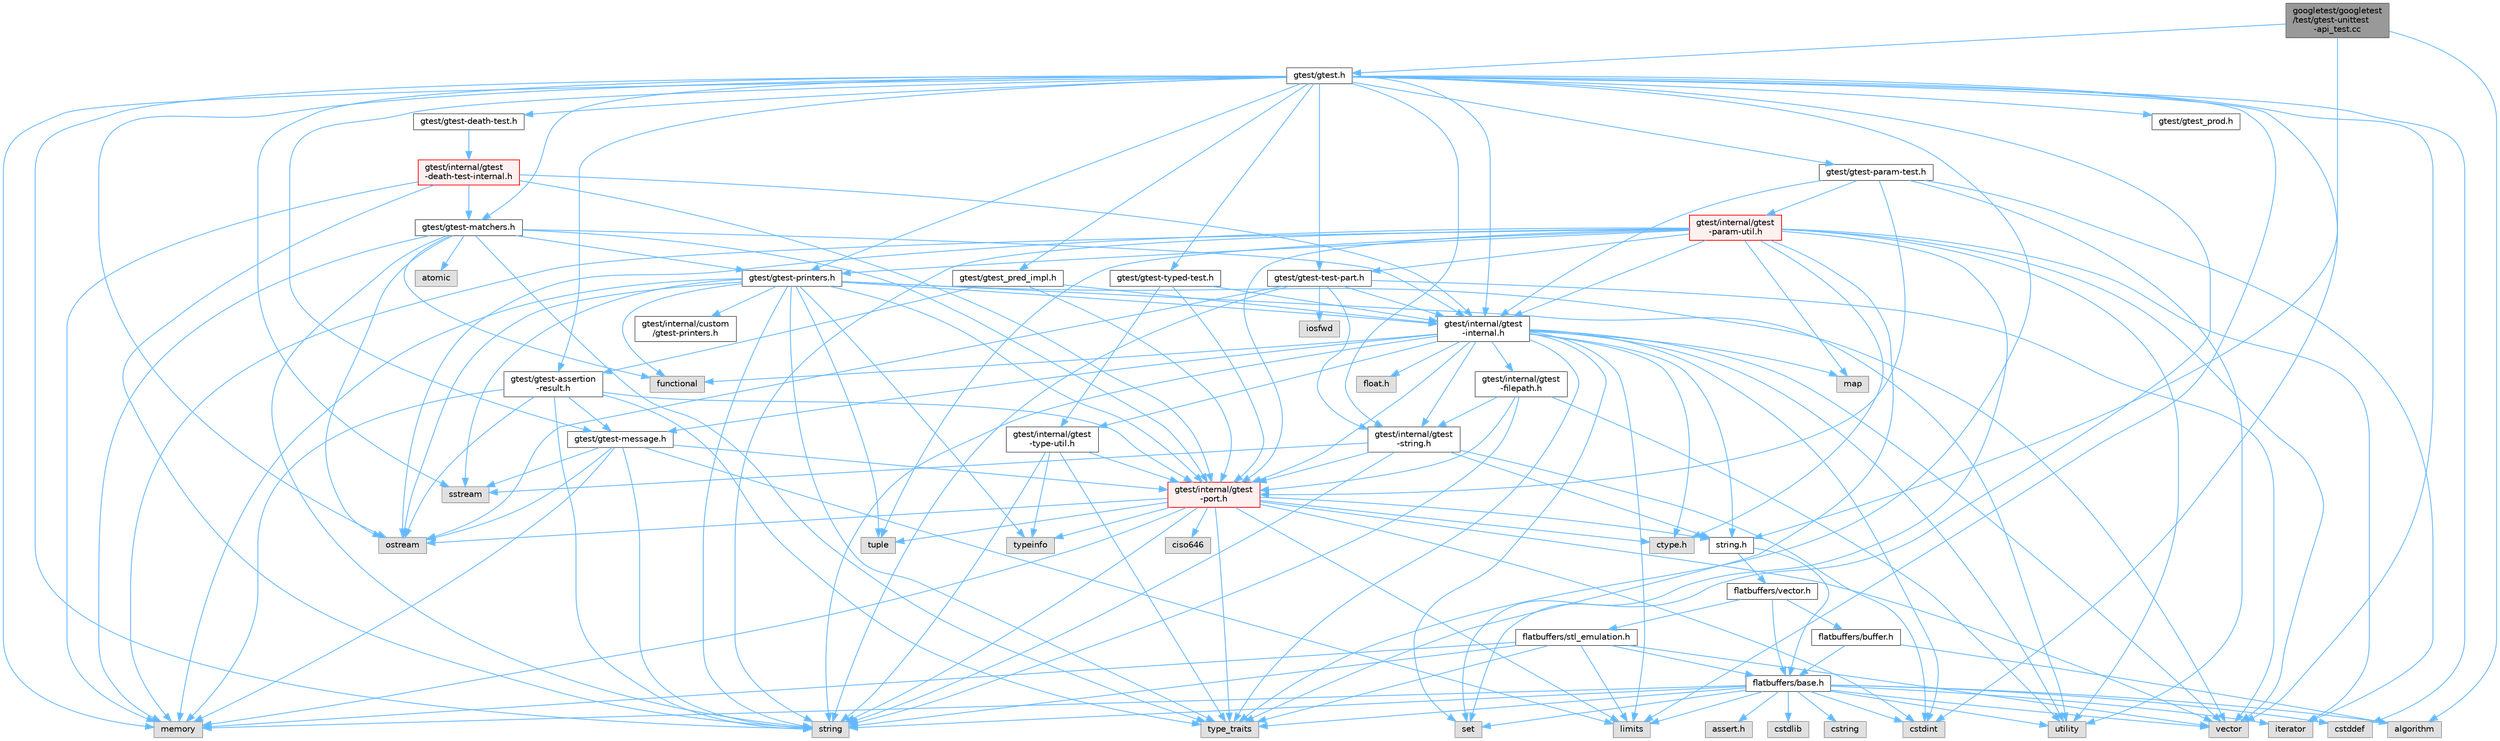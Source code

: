 digraph "googletest/googletest/test/gtest-unittest-api_test.cc"
{
 // LATEX_PDF_SIZE
  bgcolor="transparent";
  edge [fontname=Helvetica,fontsize=10,labelfontname=Helvetica,labelfontsize=10];
  node [fontname=Helvetica,fontsize=10,shape=box,height=0.2,width=0.4];
  Node1 [id="Node000001",label="googletest/googletest\l/test/gtest-unittest\l-api_test.cc",height=0.2,width=0.4,color="gray40", fillcolor="grey60", style="filled", fontcolor="black",tooltip=" "];
  Node1 -> Node2 [id="edge1_Node000001_Node000002",color="steelblue1",style="solid",tooltip=" "];
  Node2 [id="Node000002",label="string.h",height=0.2,width=0.4,color="grey40", fillcolor="white", style="filled",URL="$string_8h.html",tooltip=" "];
  Node2 -> Node3 [id="edge2_Node000002_Node000003",color="steelblue1",style="solid",tooltip=" "];
  Node3 [id="Node000003",label="flatbuffers/base.h",height=0.2,width=0.4,color="grey40", fillcolor="white", style="filled",URL="$base_8h.html",tooltip=" "];
  Node3 -> Node4 [id="edge3_Node000003_Node000004",color="steelblue1",style="solid",tooltip=" "];
  Node4 [id="Node000004",label="assert.h",height=0.2,width=0.4,color="grey60", fillcolor="#E0E0E0", style="filled",tooltip=" "];
  Node3 -> Node5 [id="edge4_Node000003_Node000005",color="steelblue1",style="solid",tooltip=" "];
  Node5 [id="Node000005",label="cstdint",height=0.2,width=0.4,color="grey60", fillcolor="#E0E0E0", style="filled",tooltip=" "];
  Node3 -> Node6 [id="edge5_Node000003_Node000006",color="steelblue1",style="solid",tooltip=" "];
  Node6 [id="Node000006",label="cstddef",height=0.2,width=0.4,color="grey60", fillcolor="#E0E0E0", style="filled",tooltip=" "];
  Node3 -> Node7 [id="edge6_Node000003_Node000007",color="steelblue1",style="solid",tooltip=" "];
  Node7 [id="Node000007",label="cstdlib",height=0.2,width=0.4,color="grey60", fillcolor="#E0E0E0", style="filled",tooltip=" "];
  Node3 -> Node8 [id="edge7_Node000003_Node000008",color="steelblue1",style="solid",tooltip=" "];
  Node8 [id="Node000008",label="cstring",height=0.2,width=0.4,color="grey60", fillcolor="#E0E0E0", style="filled",tooltip=" "];
  Node3 -> Node9 [id="edge8_Node000003_Node000009",color="steelblue1",style="solid",tooltip=" "];
  Node9 [id="Node000009",label="utility",height=0.2,width=0.4,color="grey60", fillcolor="#E0E0E0", style="filled",tooltip=" "];
  Node3 -> Node10 [id="edge9_Node000003_Node000010",color="steelblue1",style="solid",tooltip=" "];
  Node10 [id="Node000010",label="string",height=0.2,width=0.4,color="grey60", fillcolor="#E0E0E0", style="filled",tooltip=" "];
  Node3 -> Node11 [id="edge10_Node000003_Node000011",color="steelblue1",style="solid",tooltip=" "];
  Node11 [id="Node000011",label="type_traits",height=0.2,width=0.4,color="grey60", fillcolor="#E0E0E0", style="filled",tooltip=" "];
  Node3 -> Node12 [id="edge11_Node000003_Node000012",color="steelblue1",style="solid",tooltip=" "];
  Node12 [id="Node000012",label="vector",height=0.2,width=0.4,color="grey60", fillcolor="#E0E0E0", style="filled",tooltip=" "];
  Node3 -> Node13 [id="edge12_Node000003_Node000013",color="steelblue1",style="solid",tooltip=" "];
  Node13 [id="Node000013",label="set",height=0.2,width=0.4,color="grey60", fillcolor="#E0E0E0", style="filled",tooltip=" "];
  Node3 -> Node14 [id="edge13_Node000003_Node000014",color="steelblue1",style="solid",tooltip=" "];
  Node14 [id="Node000014",label="algorithm",height=0.2,width=0.4,color="grey60", fillcolor="#E0E0E0", style="filled",tooltip=" "];
  Node3 -> Node15 [id="edge14_Node000003_Node000015",color="steelblue1",style="solid",tooltip=" "];
  Node15 [id="Node000015",label="limits",height=0.2,width=0.4,color="grey60", fillcolor="#E0E0E0", style="filled",tooltip=" "];
  Node3 -> Node16 [id="edge15_Node000003_Node000016",color="steelblue1",style="solid",tooltip=" "];
  Node16 [id="Node000016",label="iterator",height=0.2,width=0.4,color="grey60", fillcolor="#E0E0E0", style="filled",tooltip=" "];
  Node3 -> Node17 [id="edge16_Node000003_Node000017",color="steelblue1",style="solid",tooltip=" "];
  Node17 [id="Node000017",label="memory",height=0.2,width=0.4,color="grey60", fillcolor="#E0E0E0", style="filled",tooltip=" "];
  Node2 -> Node18 [id="edge17_Node000002_Node000018",color="steelblue1",style="solid",tooltip=" "];
  Node18 [id="Node000018",label="flatbuffers/vector.h",height=0.2,width=0.4,color="grey40", fillcolor="white", style="filled",URL="$vector_8h.html",tooltip=" "];
  Node18 -> Node3 [id="edge18_Node000018_Node000003",color="steelblue1",style="solid",tooltip=" "];
  Node18 -> Node19 [id="edge19_Node000018_Node000019",color="steelblue1",style="solid",tooltip=" "];
  Node19 [id="Node000019",label="flatbuffers/buffer.h",height=0.2,width=0.4,color="grey40", fillcolor="white", style="filled",URL="$buffer_8h.html",tooltip=" "];
  Node19 -> Node14 [id="edge20_Node000019_Node000014",color="steelblue1",style="solid",tooltip=" "];
  Node19 -> Node3 [id="edge21_Node000019_Node000003",color="steelblue1",style="solid",tooltip=" "];
  Node18 -> Node20 [id="edge22_Node000018_Node000020",color="steelblue1",style="solid",tooltip=" "];
  Node20 [id="Node000020",label="flatbuffers/stl_emulation.h",height=0.2,width=0.4,color="grey40", fillcolor="white", style="filled",URL="$stl__emulation_8h.html",tooltip=" "];
  Node20 -> Node3 [id="edge23_Node000020_Node000003",color="steelblue1",style="solid",tooltip=" "];
  Node20 -> Node10 [id="edge24_Node000020_Node000010",color="steelblue1",style="solid",tooltip=" "];
  Node20 -> Node11 [id="edge25_Node000020_Node000011",color="steelblue1",style="solid",tooltip=" "];
  Node20 -> Node12 [id="edge26_Node000020_Node000012",color="steelblue1",style="solid",tooltip=" "];
  Node20 -> Node17 [id="edge27_Node000020_Node000017",color="steelblue1",style="solid",tooltip=" "];
  Node20 -> Node15 [id="edge28_Node000020_Node000015",color="steelblue1",style="solid",tooltip=" "];
  Node1 -> Node14 [id="edge29_Node000001_Node000014",color="steelblue1",style="solid",tooltip=" "];
  Node1 -> Node21 [id="edge30_Node000001_Node000021",color="steelblue1",style="solid",tooltip=" "];
  Node21 [id="Node000021",label="gtest/gtest.h",height=0.2,width=0.4,color="grey40", fillcolor="white", style="filled",URL="$gtest_8h.html",tooltip=" "];
  Node21 -> Node6 [id="edge31_Node000021_Node000006",color="steelblue1",style="solid",tooltip=" "];
  Node21 -> Node5 [id="edge32_Node000021_Node000005",color="steelblue1",style="solid",tooltip=" "];
  Node21 -> Node15 [id="edge33_Node000021_Node000015",color="steelblue1",style="solid",tooltip=" "];
  Node21 -> Node17 [id="edge34_Node000021_Node000017",color="steelblue1",style="solid",tooltip=" "];
  Node21 -> Node22 [id="edge35_Node000021_Node000022",color="steelblue1",style="solid",tooltip=" "];
  Node22 [id="Node000022",label="ostream",height=0.2,width=0.4,color="grey60", fillcolor="#E0E0E0", style="filled",tooltip=" "];
  Node21 -> Node13 [id="edge36_Node000021_Node000013",color="steelblue1",style="solid",tooltip=" "];
  Node21 -> Node23 [id="edge37_Node000021_Node000023",color="steelblue1",style="solid",tooltip=" "];
  Node23 [id="Node000023",label="sstream",height=0.2,width=0.4,color="grey60", fillcolor="#E0E0E0", style="filled",tooltip=" "];
  Node21 -> Node10 [id="edge38_Node000021_Node000010",color="steelblue1",style="solid",tooltip=" "];
  Node21 -> Node11 [id="edge39_Node000021_Node000011",color="steelblue1",style="solid",tooltip=" "];
  Node21 -> Node12 [id="edge40_Node000021_Node000012",color="steelblue1",style="solid",tooltip=" "];
  Node21 -> Node24 [id="edge41_Node000021_Node000024",color="steelblue1",style="solid",tooltip=" "];
  Node24 [id="Node000024",label="gtest/gtest-assertion\l-result.h",height=0.2,width=0.4,color="grey40", fillcolor="white", style="filled",URL="$gtest-assertion-result_8h.html",tooltip=" "];
  Node24 -> Node17 [id="edge42_Node000024_Node000017",color="steelblue1",style="solid",tooltip=" "];
  Node24 -> Node22 [id="edge43_Node000024_Node000022",color="steelblue1",style="solid",tooltip=" "];
  Node24 -> Node10 [id="edge44_Node000024_Node000010",color="steelblue1",style="solid",tooltip=" "];
  Node24 -> Node11 [id="edge45_Node000024_Node000011",color="steelblue1",style="solid",tooltip=" "];
  Node24 -> Node25 [id="edge46_Node000024_Node000025",color="steelblue1",style="solid",tooltip=" "];
  Node25 [id="Node000025",label="gtest/gtest-message.h",height=0.2,width=0.4,color="grey40", fillcolor="white", style="filled",URL="$gtest-message_8h.html",tooltip=" "];
  Node25 -> Node15 [id="edge47_Node000025_Node000015",color="steelblue1",style="solid",tooltip=" "];
  Node25 -> Node17 [id="edge48_Node000025_Node000017",color="steelblue1",style="solid",tooltip=" "];
  Node25 -> Node22 [id="edge49_Node000025_Node000022",color="steelblue1",style="solid",tooltip=" "];
  Node25 -> Node23 [id="edge50_Node000025_Node000023",color="steelblue1",style="solid",tooltip=" "];
  Node25 -> Node10 [id="edge51_Node000025_Node000010",color="steelblue1",style="solid",tooltip=" "];
  Node25 -> Node26 [id="edge52_Node000025_Node000026",color="steelblue1",style="solid",tooltip=" "];
  Node26 [id="Node000026",label="gtest/internal/gtest\l-port.h",height=0.2,width=0.4,color="red", fillcolor="#FFF0F0", style="filled",URL="$gtest-port_8h.html",tooltip=" "];
  Node26 -> Node27 [id="edge53_Node000026_Node000027",color="steelblue1",style="solid",tooltip=" "];
  Node27 [id="Node000027",label="ciso646",height=0.2,width=0.4,color="grey60", fillcolor="#E0E0E0", style="filled",tooltip=" "];
  Node26 -> Node28 [id="edge54_Node000026_Node000028",color="steelblue1",style="solid",tooltip=" "];
  Node28 [id="Node000028",label="ctype.h",height=0.2,width=0.4,color="grey60", fillcolor="#E0E0E0", style="filled",tooltip=" "];
  Node26 -> Node2 [id="edge55_Node000026_Node000002",color="steelblue1",style="solid",tooltip=" "];
  Node26 -> Node5 [id="edge56_Node000026_Node000005",color="steelblue1",style="solid",tooltip=" "];
  Node26 -> Node15 [id="edge57_Node000026_Node000015",color="steelblue1",style="solid",tooltip=" "];
  Node26 -> Node17 [id="edge58_Node000026_Node000017",color="steelblue1",style="solid",tooltip=" "];
  Node26 -> Node22 [id="edge59_Node000026_Node000022",color="steelblue1",style="solid",tooltip=" "];
  Node26 -> Node10 [id="edge60_Node000026_Node000010",color="steelblue1",style="solid",tooltip=" "];
  Node26 -> Node35 [id="edge61_Node000026_Node000035",color="steelblue1",style="solid",tooltip=" "];
  Node35 [id="Node000035",label="tuple",height=0.2,width=0.4,color="grey60", fillcolor="#E0E0E0", style="filled",tooltip=" "];
  Node26 -> Node11 [id="edge62_Node000026_Node000011",color="steelblue1",style="solid",tooltip=" "];
  Node26 -> Node12 [id="edge63_Node000026_Node000012",color="steelblue1",style="solid",tooltip=" "];
  Node26 -> Node43 [id="edge64_Node000026_Node000043",color="steelblue1",style="solid",tooltip=" "];
  Node43 [id="Node000043",label="typeinfo",height=0.2,width=0.4,color="grey60", fillcolor="#E0E0E0", style="filled",tooltip=" "];
  Node24 -> Node26 [id="edge65_Node000024_Node000026",color="steelblue1",style="solid",tooltip=" "];
  Node21 -> Node44 [id="edge66_Node000021_Node000044",color="steelblue1",style="solid",tooltip=" "];
  Node44 [id="Node000044",label="gtest/gtest-death-test.h",height=0.2,width=0.4,color="grey40", fillcolor="white", style="filled",URL="$gtest-death-test_8h.html",tooltip=" "];
  Node44 -> Node45 [id="edge67_Node000044_Node000045",color="steelblue1",style="solid",tooltip=" "];
  Node45 [id="Node000045",label="gtest/internal/gtest\l-death-test-internal.h",height=0.2,width=0.4,color="red", fillcolor="#FFF0F0", style="filled",URL="$gtest-death-test-internal_8h.html",tooltip=" "];
  Node45 -> Node17 [id="edge68_Node000045_Node000017",color="steelblue1",style="solid",tooltip=" "];
  Node45 -> Node10 [id="edge69_Node000045_Node000010",color="steelblue1",style="solid",tooltip=" "];
  Node45 -> Node46 [id="edge70_Node000045_Node000046",color="steelblue1",style="solid",tooltip=" "];
  Node46 [id="Node000046",label="gtest/gtest-matchers.h",height=0.2,width=0.4,color="grey40", fillcolor="white", style="filled",URL="$gtest-matchers_8h.html",tooltip=" "];
  Node46 -> Node47 [id="edge71_Node000046_Node000047",color="steelblue1",style="solid",tooltip=" "];
  Node47 [id="Node000047",label="atomic",height=0.2,width=0.4,color="grey60", fillcolor="#E0E0E0", style="filled",tooltip=" "];
  Node46 -> Node48 [id="edge72_Node000046_Node000048",color="steelblue1",style="solid",tooltip=" "];
  Node48 [id="Node000048",label="functional",height=0.2,width=0.4,color="grey60", fillcolor="#E0E0E0", style="filled",tooltip=" "];
  Node46 -> Node17 [id="edge73_Node000046_Node000017",color="steelblue1",style="solid",tooltip=" "];
  Node46 -> Node22 [id="edge74_Node000046_Node000022",color="steelblue1",style="solid",tooltip=" "];
  Node46 -> Node10 [id="edge75_Node000046_Node000010",color="steelblue1",style="solid",tooltip=" "];
  Node46 -> Node11 [id="edge76_Node000046_Node000011",color="steelblue1",style="solid",tooltip=" "];
  Node46 -> Node49 [id="edge77_Node000046_Node000049",color="steelblue1",style="solid",tooltip=" "];
  Node49 [id="Node000049",label="gtest/gtest-printers.h",height=0.2,width=0.4,color="grey40", fillcolor="white", style="filled",URL="$gtest-printers_8h.html",tooltip=" "];
  Node49 -> Node48 [id="edge78_Node000049_Node000048",color="steelblue1",style="solid",tooltip=" "];
  Node49 -> Node17 [id="edge79_Node000049_Node000017",color="steelblue1",style="solid",tooltip=" "];
  Node49 -> Node22 [id="edge80_Node000049_Node000022",color="steelblue1",style="solid",tooltip=" "];
  Node49 -> Node23 [id="edge81_Node000049_Node000023",color="steelblue1",style="solid",tooltip=" "];
  Node49 -> Node10 [id="edge82_Node000049_Node000010",color="steelblue1",style="solid",tooltip=" "];
  Node49 -> Node35 [id="edge83_Node000049_Node000035",color="steelblue1",style="solid",tooltip=" "];
  Node49 -> Node11 [id="edge84_Node000049_Node000011",color="steelblue1",style="solid",tooltip=" "];
  Node49 -> Node43 [id="edge85_Node000049_Node000043",color="steelblue1",style="solid",tooltip=" "];
  Node49 -> Node9 [id="edge86_Node000049_Node000009",color="steelblue1",style="solid",tooltip=" "];
  Node49 -> Node12 [id="edge87_Node000049_Node000012",color="steelblue1",style="solid",tooltip=" "];
  Node49 -> Node50 [id="edge88_Node000049_Node000050",color="steelblue1",style="solid",tooltip=" "];
  Node50 [id="Node000050",label="gtest/internal/gtest\l-internal.h",height=0.2,width=0.4,color="grey40", fillcolor="white", style="filled",URL="$gtest-internal_8h.html",tooltip=" "];
  Node50 -> Node26 [id="edge89_Node000050_Node000026",color="steelblue1",style="solid",tooltip=" "];
  Node50 -> Node28 [id="edge90_Node000050_Node000028",color="steelblue1",style="solid",tooltip=" "];
  Node50 -> Node51 [id="edge91_Node000050_Node000051",color="steelblue1",style="solid",tooltip=" "];
  Node51 [id="Node000051",label="float.h",height=0.2,width=0.4,color="grey60", fillcolor="#E0E0E0", style="filled",tooltip=" "];
  Node50 -> Node2 [id="edge92_Node000050_Node000002",color="steelblue1",style="solid",tooltip=" "];
  Node50 -> Node5 [id="edge93_Node000050_Node000005",color="steelblue1",style="solid",tooltip=" "];
  Node50 -> Node48 [id="edge94_Node000050_Node000048",color="steelblue1",style="solid",tooltip=" "];
  Node50 -> Node15 [id="edge95_Node000050_Node000015",color="steelblue1",style="solid",tooltip=" "];
  Node50 -> Node52 [id="edge96_Node000050_Node000052",color="steelblue1",style="solid",tooltip=" "];
  Node52 [id="Node000052",label="map",height=0.2,width=0.4,color="grey60", fillcolor="#E0E0E0", style="filled",tooltip=" "];
  Node50 -> Node13 [id="edge97_Node000050_Node000013",color="steelblue1",style="solid",tooltip=" "];
  Node50 -> Node10 [id="edge98_Node000050_Node000010",color="steelblue1",style="solid",tooltip=" "];
  Node50 -> Node11 [id="edge99_Node000050_Node000011",color="steelblue1",style="solid",tooltip=" "];
  Node50 -> Node9 [id="edge100_Node000050_Node000009",color="steelblue1",style="solid",tooltip=" "];
  Node50 -> Node12 [id="edge101_Node000050_Node000012",color="steelblue1",style="solid",tooltip=" "];
  Node50 -> Node25 [id="edge102_Node000050_Node000025",color="steelblue1",style="solid",tooltip=" "];
  Node50 -> Node53 [id="edge103_Node000050_Node000053",color="steelblue1",style="solid",tooltip=" "];
  Node53 [id="Node000053",label="gtest/internal/gtest\l-filepath.h",height=0.2,width=0.4,color="grey40", fillcolor="white", style="filled",URL="$gtest-filepath_8h.html",tooltip=" "];
  Node53 -> Node10 [id="edge104_Node000053_Node000010",color="steelblue1",style="solid",tooltip=" "];
  Node53 -> Node9 [id="edge105_Node000053_Node000009",color="steelblue1",style="solid",tooltip=" "];
  Node53 -> Node26 [id="edge106_Node000053_Node000026",color="steelblue1",style="solid",tooltip=" "];
  Node53 -> Node54 [id="edge107_Node000053_Node000054",color="steelblue1",style="solid",tooltip=" "];
  Node54 [id="Node000054",label="gtest/internal/gtest\l-string.h",height=0.2,width=0.4,color="grey40", fillcolor="white", style="filled",URL="$gtest-string_8h.html",tooltip=" "];
  Node54 -> Node2 [id="edge108_Node000054_Node000002",color="steelblue1",style="solid",tooltip=" "];
  Node54 -> Node5 [id="edge109_Node000054_Node000005",color="steelblue1",style="solid",tooltip=" "];
  Node54 -> Node23 [id="edge110_Node000054_Node000023",color="steelblue1",style="solid",tooltip=" "];
  Node54 -> Node10 [id="edge111_Node000054_Node000010",color="steelblue1",style="solid",tooltip=" "];
  Node54 -> Node26 [id="edge112_Node000054_Node000026",color="steelblue1",style="solid",tooltip=" "];
  Node50 -> Node54 [id="edge113_Node000050_Node000054",color="steelblue1",style="solid",tooltip=" "];
  Node50 -> Node55 [id="edge114_Node000050_Node000055",color="steelblue1",style="solid",tooltip=" "];
  Node55 [id="Node000055",label="gtest/internal/gtest\l-type-util.h",height=0.2,width=0.4,color="grey40", fillcolor="white", style="filled",URL="$gtest-type-util_8h.html",tooltip=" "];
  Node55 -> Node10 [id="edge115_Node000055_Node000010",color="steelblue1",style="solid",tooltip=" "];
  Node55 -> Node11 [id="edge116_Node000055_Node000011",color="steelblue1",style="solid",tooltip=" "];
  Node55 -> Node43 [id="edge117_Node000055_Node000043",color="steelblue1",style="solid",tooltip=" "];
  Node55 -> Node26 [id="edge118_Node000055_Node000026",color="steelblue1",style="solid",tooltip=" "];
  Node49 -> Node26 [id="edge119_Node000049_Node000026",color="steelblue1",style="solid",tooltip=" "];
  Node49 -> Node56 [id="edge120_Node000049_Node000056",color="steelblue1",style="solid",tooltip=" "];
  Node56 [id="Node000056",label="gtest/internal/custom\l/gtest-printers.h",height=0.2,width=0.4,color="grey40", fillcolor="white", style="filled",URL="$internal_2custom_2gtest-printers_8h.html",tooltip=" "];
  Node46 -> Node50 [id="edge121_Node000046_Node000050",color="steelblue1",style="solid",tooltip=" "];
  Node46 -> Node26 [id="edge122_Node000046_Node000026",color="steelblue1",style="solid",tooltip=" "];
  Node45 -> Node50 [id="edge123_Node000045_Node000050",color="steelblue1",style="solid",tooltip=" "];
  Node45 -> Node26 [id="edge124_Node000045_Node000026",color="steelblue1",style="solid",tooltip=" "];
  Node21 -> Node46 [id="edge125_Node000021_Node000046",color="steelblue1",style="solid",tooltip=" "];
  Node21 -> Node25 [id="edge126_Node000021_Node000025",color="steelblue1",style="solid",tooltip=" "];
  Node21 -> Node57 [id="edge127_Node000021_Node000057",color="steelblue1",style="solid",tooltip=" "];
  Node57 [id="Node000057",label="gtest/gtest-param-test.h",height=0.2,width=0.4,color="grey40", fillcolor="white", style="filled",URL="$gtest-param-test_8h.html",tooltip=" "];
  Node57 -> Node16 [id="edge128_Node000057_Node000016",color="steelblue1",style="solid",tooltip=" "];
  Node57 -> Node9 [id="edge129_Node000057_Node000009",color="steelblue1",style="solid",tooltip=" "];
  Node57 -> Node50 [id="edge130_Node000057_Node000050",color="steelblue1",style="solid",tooltip=" "];
  Node57 -> Node58 [id="edge131_Node000057_Node000058",color="steelblue1",style="solid",tooltip=" "];
  Node58 [id="Node000058",label="gtest/internal/gtest\l-param-util.h",height=0.2,width=0.4,color="red", fillcolor="#FFF0F0", style="filled",URL="$gtest-param-util_8h.html",tooltip=" "];
  Node58 -> Node28 [id="edge132_Node000058_Node000028",color="steelblue1",style="solid",tooltip=" "];
  Node58 -> Node16 [id="edge133_Node000058_Node000016",color="steelblue1",style="solid",tooltip=" "];
  Node58 -> Node52 [id="edge134_Node000058_Node000052",color="steelblue1",style="solid",tooltip=" "];
  Node58 -> Node17 [id="edge135_Node000058_Node000017",color="steelblue1",style="solid",tooltip=" "];
  Node58 -> Node22 [id="edge136_Node000058_Node000022",color="steelblue1",style="solid",tooltip=" "];
  Node58 -> Node13 [id="edge137_Node000058_Node000013",color="steelblue1",style="solid",tooltip=" "];
  Node58 -> Node10 [id="edge138_Node000058_Node000010",color="steelblue1",style="solid",tooltip=" "];
  Node58 -> Node35 [id="edge139_Node000058_Node000035",color="steelblue1",style="solid",tooltip=" "];
  Node58 -> Node11 [id="edge140_Node000058_Node000011",color="steelblue1",style="solid",tooltip=" "];
  Node58 -> Node9 [id="edge141_Node000058_Node000009",color="steelblue1",style="solid",tooltip=" "];
  Node58 -> Node12 [id="edge142_Node000058_Node000012",color="steelblue1",style="solid",tooltip=" "];
  Node58 -> Node49 [id="edge143_Node000058_Node000049",color="steelblue1",style="solid",tooltip=" "];
  Node58 -> Node61 [id="edge144_Node000058_Node000061",color="steelblue1",style="solid",tooltip=" "];
  Node61 [id="Node000061",label="gtest/gtest-test-part.h",height=0.2,width=0.4,color="grey40", fillcolor="white", style="filled",URL="$gtest-test-part_8h.html",tooltip=" "];
  Node61 -> Node62 [id="edge145_Node000061_Node000062",color="steelblue1",style="solid",tooltip=" "];
  Node62 [id="Node000062",label="iosfwd",height=0.2,width=0.4,color="grey60", fillcolor="#E0E0E0", style="filled",tooltip=" "];
  Node61 -> Node22 [id="edge146_Node000061_Node000022",color="steelblue1",style="solid",tooltip=" "];
  Node61 -> Node10 [id="edge147_Node000061_Node000010",color="steelblue1",style="solid",tooltip=" "];
  Node61 -> Node12 [id="edge148_Node000061_Node000012",color="steelblue1",style="solid",tooltip=" "];
  Node61 -> Node50 [id="edge149_Node000061_Node000050",color="steelblue1",style="solid",tooltip=" "];
  Node61 -> Node54 [id="edge150_Node000061_Node000054",color="steelblue1",style="solid",tooltip=" "];
  Node58 -> Node50 [id="edge151_Node000058_Node000050",color="steelblue1",style="solid",tooltip=" "];
  Node58 -> Node26 [id="edge152_Node000058_Node000026",color="steelblue1",style="solid",tooltip=" "];
  Node57 -> Node26 [id="edge153_Node000057_Node000026",color="steelblue1",style="solid",tooltip=" "];
  Node21 -> Node49 [id="edge154_Node000021_Node000049",color="steelblue1",style="solid",tooltip=" "];
  Node21 -> Node61 [id="edge155_Node000021_Node000061",color="steelblue1",style="solid",tooltip=" "];
  Node21 -> Node63 [id="edge156_Node000021_Node000063",color="steelblue1",style="solid",tooltip=" "];
  Node63 [id="Node000063",label="gtest/gtest-typed-test.h",height=0.2,width=0.4,color="grey40", fillcolor="white", style="filled",URL="$gtest-typed-test_8h.html",tooltip=" "];
  Node63 -> Node50 [id="edge157_Node000063_Node000050",color="steelblue1",style="solid",tooltip=" "];
  Node63 -> Node26 [id="edge158_Node000063_Node000026",color="steelblue1",style="solid",tooltip=" "];
  Node63 -> Node55 [id="edge159_Node000063_Node000055",color="steelblue1",style="solid",tooltip=" "];
  Node21 -> Node64 [id="edge160_Node000021_Node000064",color="steelblue1",style="solid",tooltip=" "];
  Node64 [id="Node000064",label="gtest/gtest_pred_impl.h",height=0.2,width=0.4,color="grey40", fillcolor="white", style="filled",URL="$gtest__pred__impl_8h.html",tooltip=" "];
  Node64 -> Node24 [id="edge161_Node000064_Node000024",color="steelblue1",style="solid",tooltip=" "];
  Node64 -> Node50 [id="edge162_Node000064_Node000050",color="steelblue1",style="solid",tooltip=" "];
  Node64 -> Node26 [id="edge163_Node000064_Node000026",color="steelblue1",style="solid",tooltip=" "];
  Node21 -> Node65 [id="edge164_Node000021_Node000065",color="steelblue1",style="solid",tooltip=" "];
  Node65 [id="Node000065",label="gtest/gtest_prod.h",height=0.2,width=0.4,color="grey40", fillcolor="white", style="filled",URL="$gtest__prod_8h.html",tooltip=" "];
  Node21 -> Node50 [id="edge165_Node000021_Node000050",color="steelblue1",style="solid",tooltip=" "];
  Node21 -> Node54 [id="edge166_Node000021_Node000054",color="steelblue1",style="solid",tooltip=" "];
}
